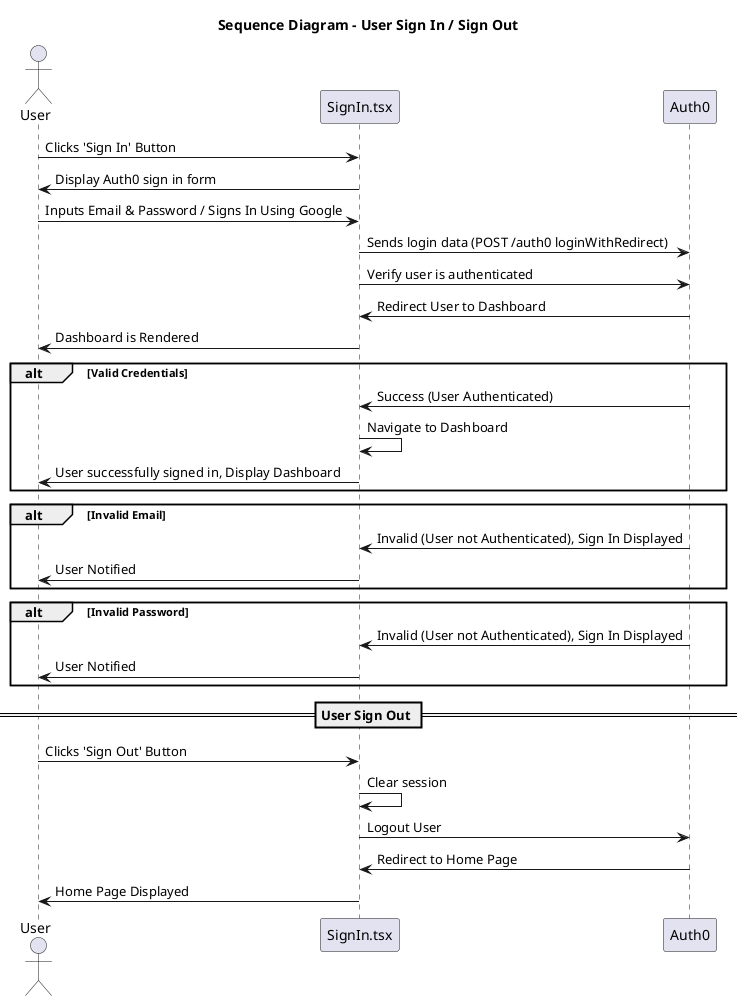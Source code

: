 @startuml

title Sequence Diagram - User Sign In / Sign Out

actor User
participant "SignIn.tsx" as React
participant "Auth0" as Auth0

User -> React: Clicks 'Sign In' Button
React -> User: Display Auth0 sign in form
User -> React: Inputs Email & Password / Signs In Using Google
React -> Auth0: Sends login data (POST /auth0 loginWithRedirect)
React -> Auth0: Verify user is authenticated
Auth0 -> React: Redirect User to Dashboard
React -> User: Dashboard is Rendered


alt Valid Credentials
    Auth0 -> React: Success (User Authenticated)
    React -> React: Navigate to Dashboard
    React -> User: User successfully signed in, Display Dashboard
end

alt Invalid Email
    Auth0 -> React: Invalid (User not Authenticated), Sign In Displayed
    React -> User : User Notified
end

alt Invalid Password
    Auth0 -> React: Invalid (User not Authenticated), Sign In Displayed
    React -> User : User Notified
end


== User Sign Out ==
User -> React: Clicks 'Sign Out' Button
React -> React: Clear session
React  -> Auth0: Logout User 
Auth0 -> React: Redirect to Home Page
React -> User: Home Page Displayed

@enduml
